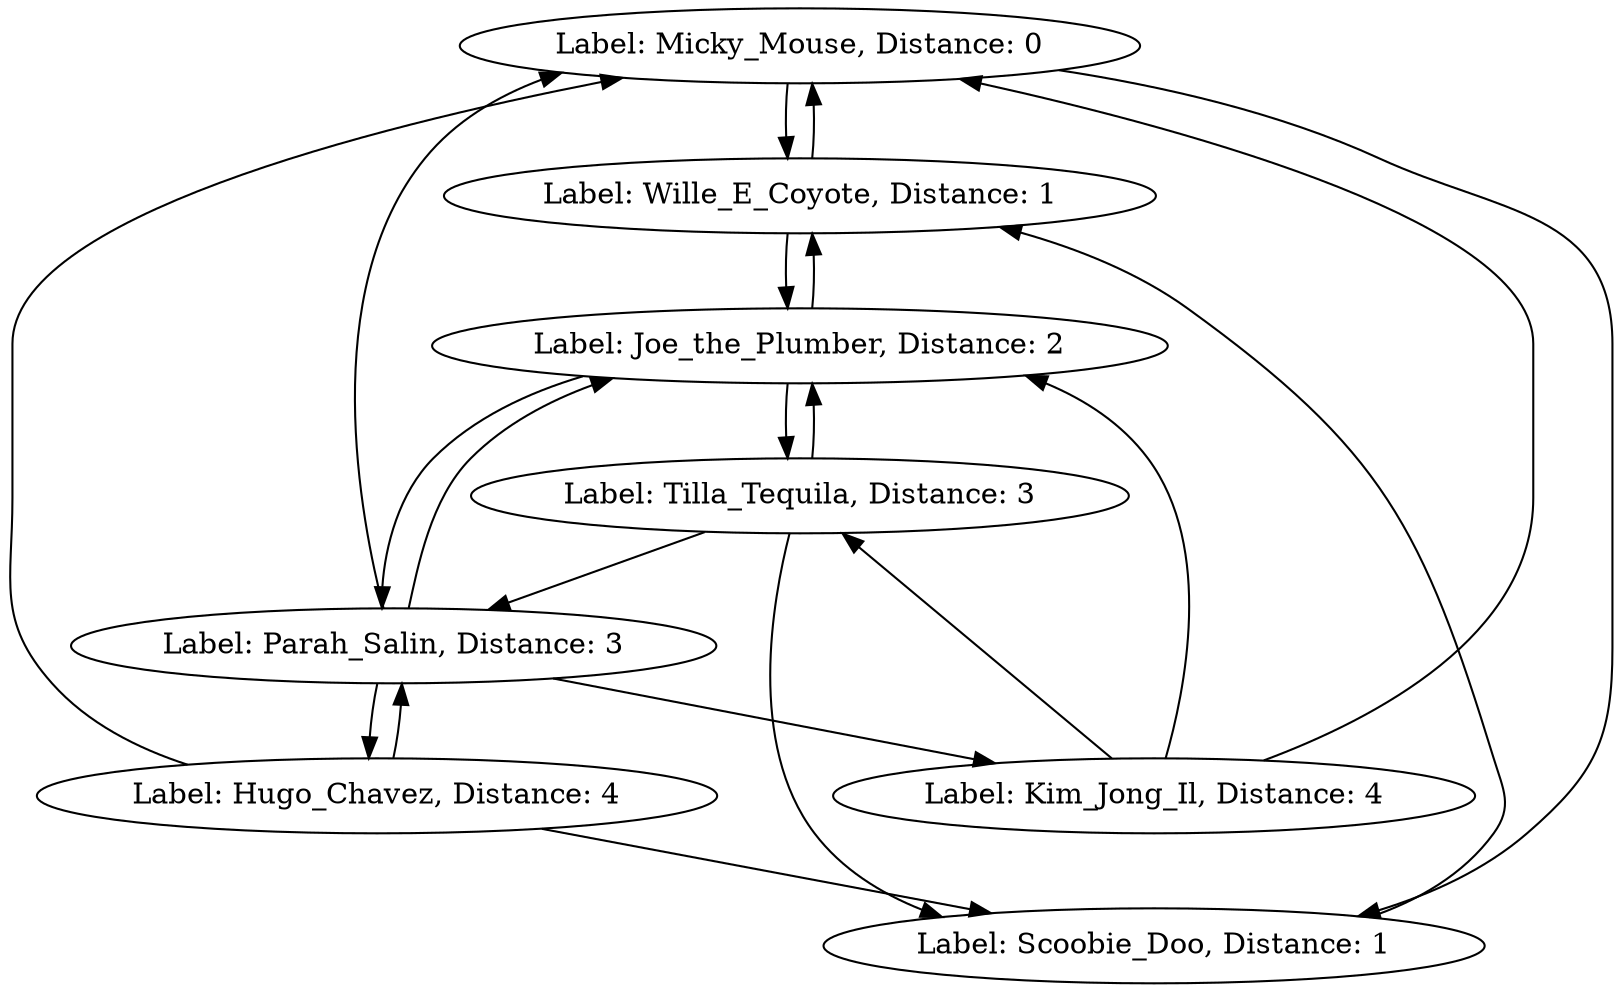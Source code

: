digraph G {
Micky_Mouse [label= "Label: Micky_Mouse, Distance: 0"];
Micky_Mouse -> Wille_E_Coyote
Micky_Mouse -> Scoobie_Doo
Parah_Salin [label= "Label: Parah_Salin, Distance: 3"];
Parah_Salin -> Joe_the_Plumber
Parah_Salin -> Micky_Mouse
Parah_Salin -> Kim_Jong_Il
Parah_Salin -> Hugo_Chavez
Joe_the_Plumber [label= "Label: Joe_the_Plumber, Distance: 2"];
Joe_the_Plumber -> Parah_Salin
Joe_the_Plumber -> Wille_E_Coyote
Joe_the_Plumber -> Tilla_Tequila
Wille_E_Coyote [label= "Label: Wille_E_Coyote, Distance: 1"];
Wille_E_Coyote -> Micky_Mouse
Wille_E_Coyote -> Joe_the_Plumber
Tilla_Tequila [label= "Label: Tilla_Tequila, Distance: 3"];
Tilla_Tequila -> Parah_Salin
Tilla_Tequila -> Joe_the_Plumber
Tilla_Tequila -> Scoobie_Doo
Kim_Jong_Il [label= "Label: Kim_Jong_Il, Distance: 4"];
Kim_Jong_Il -> Micky_Mouse
Kim_Jong_Il -> Tilla_Tequila
Kim_Jong_Il -> Joe_the_Plumber
Scoobie_Doo [label= "Label: Scoobie_Doo, Distance: 1"];
Scoobie_Doo -> Wille_E_Coyote
Hugo_Chavez [label= "Label: Hugo_Chavez, Distance: 4"];
Hugo_Chavez -> Parah_Salin
Hugo_Chavez -> Micky_Mouse
Hugo_Chavez -> Scoobie_Doo
}